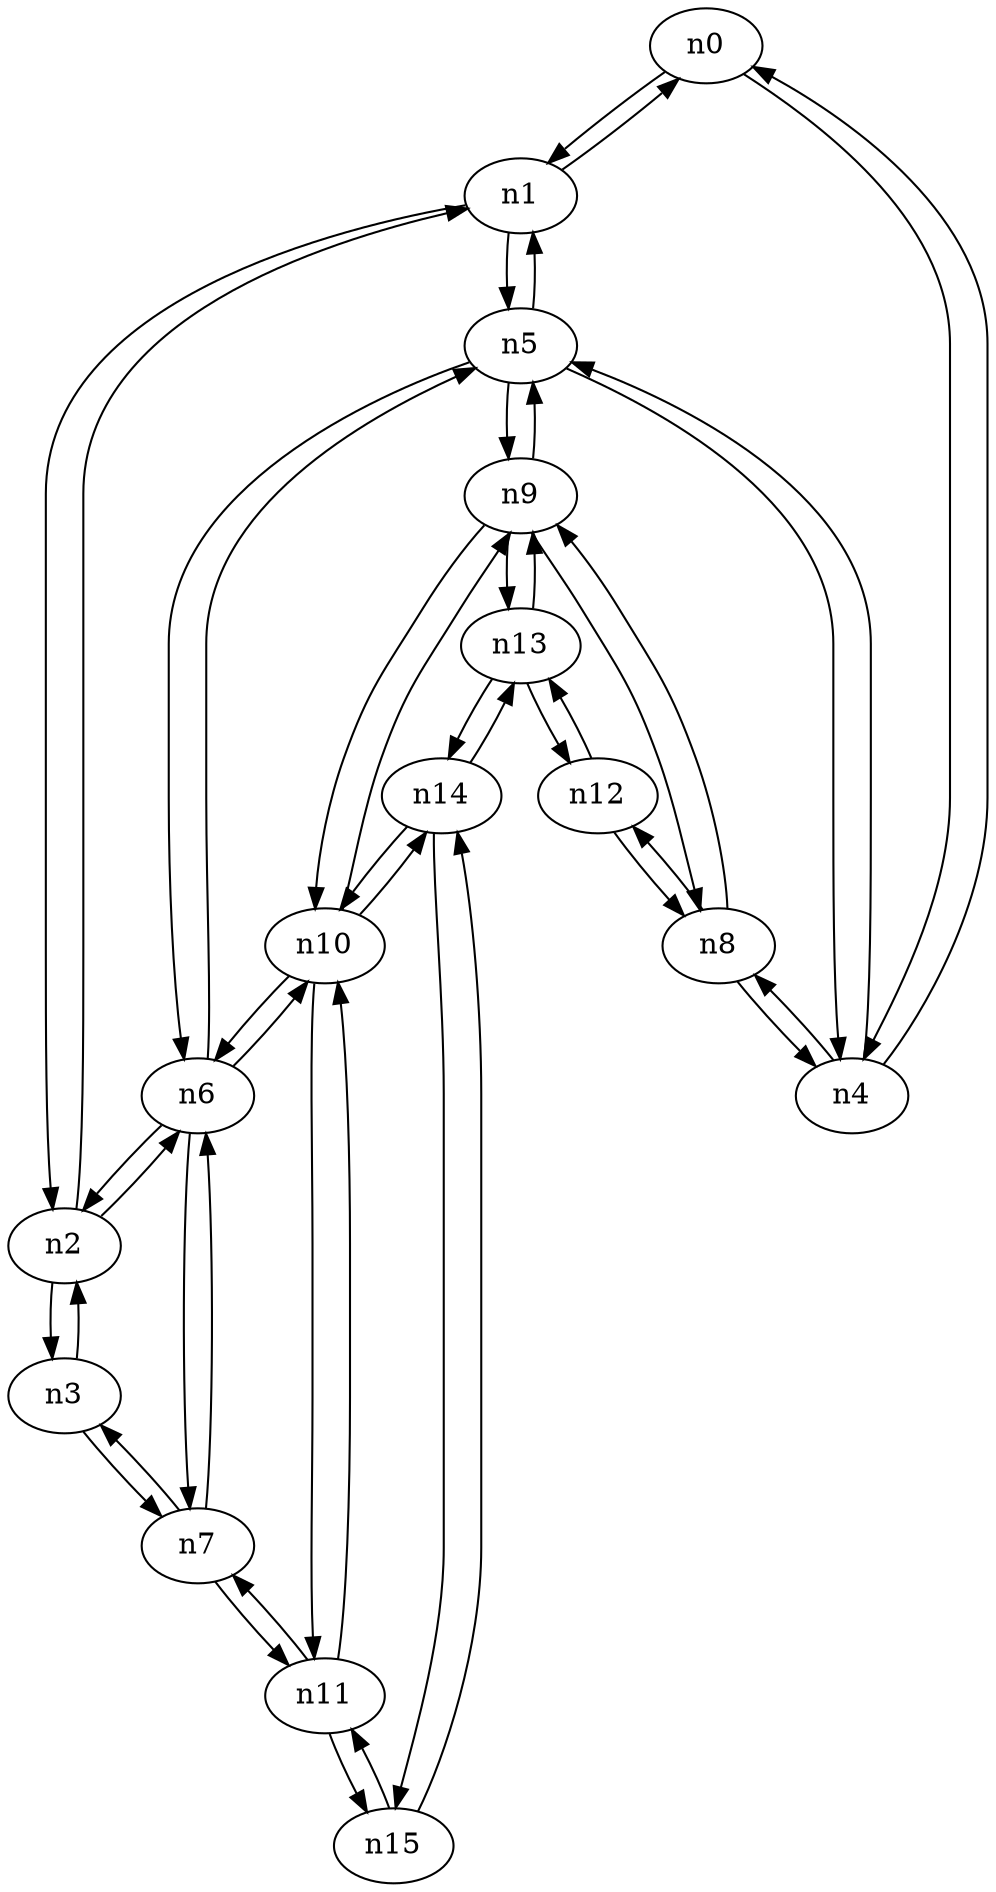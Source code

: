 digraph mapgraph {
n0[p="0.0,0.0"]
n1[p="0.0,750.0"]
n2[p="0.0,1500.0"]
n3[p="0.0,2250.0"]
n4[p="750.0,0.0"]
n5[p="750.0,750.0"]
n6[p="750.0,1500.0"]
n7[p="750.0,2250.0"]
n8[p="1500.0,0.0"]
n9[p="1500.0,750.0"]
n10[p="1500.0,1500.0"]
n11[p="1500.0,2250.0"]
n12[p="2250.0,0.0"]
n13[p="2250.0,750.0"]
n14[p="2250.0,1500.0"]
n15[p="2250.0,2250.0"]
n0 -> n4[d="300.0"]
n4 -> n0[d="300.0"]
n0 -> n1[d="300.0"]
n1 -> n0[d="300.0"]
n1 -> n5[d="300.0"]
n5 -> n1[d="300.0"]
n1 -> n2[d="300.0"]
n2 -> n1[d="300.0"]
n2 -> n6[d="300.0"]
n6 -> n2[d="300.0"]
n2 -> n3[d="300.0"]
n3 -> n2[d="300.0"]
n3 -> n7[d="300.0"]
n7 -> n3[d="300.0"]
n4 -> n8[d="300.0"]
n8 -> n4[d="300.0"]
n4 -> n5[d="300.0"]
n5 -> n4[d="300.0"]
n5 -> n9[d="300.0"]
n9 -> n5[d="300.0"]
n5 -> n6[d="300.0"]
n6 -> n5[d="300.0"]
n6 -> n10[d="300.0"]
n10 -> n6[d="300.0"]
n6 -> n7[d="300.0"]
n7 -> n6[d="300.0"]
n7 -> n11[d="300.0"]
n11 -> n7[d="300.0"]
n8 -> n12[d="300.0"]
n12 -> n8[d="300.0"]
n8 -> n9[d="300.0"]
n9 -> n8[d="300.0"]
n9 -> n13[d="300.0"]
n13 -> n9[d="300.0"]
n9 -> n10[d="300.0"]
n10 -> n9[d="300.0"]
n10 -> n14[d="300.0"]
n14 -> n10[d="300.0"]
n10 -> n11[d="300.0"]
n11 -> n10[d="300.0"]
n11 -> n15[d="300.0"]
n15 -> n11[d="300.0"]
n12 -> n13[d="300.0"]
n13 -> n12[d="300.0"]
n13 -> n14[d="300.0"]
n14 -> n13[d="300.0"]
n14 -> n15[d="300.0"]
n15 -> n14[d="300.0"]
}
